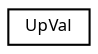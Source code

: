 digraph "Graphical Class Hierarchy"
{
  edge [fontname="Sans",fontsize="8",labelfontname="Sans",labelfontsize="8"];
  node [fontname="Sans",fontsize="8",shape=record];
  rankdir="LR";
  Node1 [label="UpVal",height=0.2,width=0.4,color="black", fillcolor="white", style="filled",URL="$struct_up_val.html"];
}

